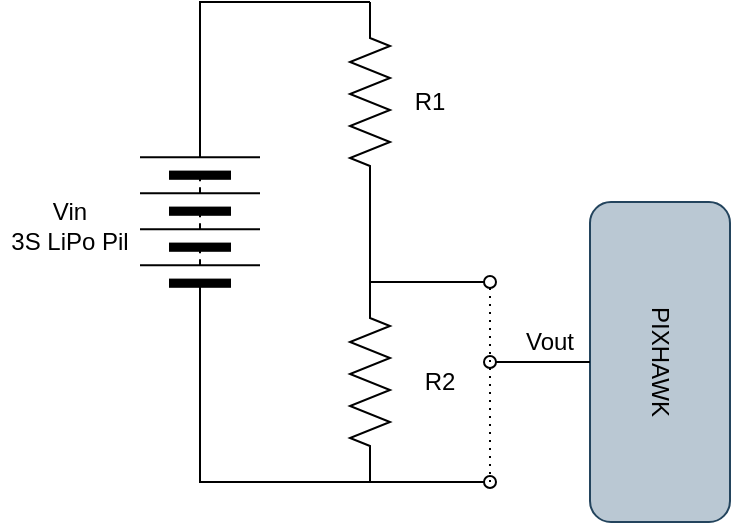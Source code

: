 <mxfile version="14.5.10" type="github">
  <diagram id="Iti2mCT5Af4c9H2t6gtc" name="Page-1">
    <mxGraphModel dx="998" dy="548" grid="1" gridSize="10" guides="1" tooltips="1" connect="1" arrows="1" fold="1" page="1" pageScale="1" pageWidth="827" pageHeight="1169" math="0" shadow="0">
      <root>
        <mxCell id="0" />
        <mxCell id="1" parent="0" />
        <mxCell id="HToAK4ubtSJy5c14UDUK-1" value="" style="pointerEvents=1;verticalLabelPosition=bottom;shadow=0;dashed=0;align=center;html=1;verticalAlign=top;shape=mxgraph.electrical.miscellaneous.batteryStack;rotation=-90;" vertex="1" parent="1">
          <mxGeometry x="85" y="180" width="100" height="60" as="geometry" />
        </mxCell>
        <mxCell id="HToAK4ubtSJy5c14UDUK-2" value="3S LiPo Pil" style="text;html=1;strokeColor=none;fillColor=none;align=center;verticalAlign=middle;whiteSpace=wrap;rounded=0;" vertex="1" parent="1">
          <mxGeometry x="35" y="215" width="70" height="10" as="geometry" />
        </mxCell>
        <mxCell id="HToAK4ubtSJy5c14UDUK-3" value="" style="pointerEvents=1;verticalLabelPosition=bottom;shadow=0;dashed=0;align=center;html=1;verticalAlign=top;shape=mxgraph.electrical.resistors.resistor_2;rotation=-90;" vertex="1" parent="1">
          <mxGeometry x="170" y="140" width="100" height="20" as="geometry" />
        </mxCell>
        <mxCell id="HToAK4ubtSJy5c14UDUK-4" value="" style="pointerEvents=1;verticalLabelPosition=bottom;shadow=0;dashed=0;align=center;html=1;verticalAlign=top;shape=mxgraph.electrical.resistors.resistor_2;rotation=-90;" vertex="1" parent="1">
          <mxGeometry x="170" y="280" width="100" height="20" as="geometry" />
        </mxCell>
        <mxCell id="HToAK4ubtSJy5c14UDUK-5" value="R1" style="text;html=1;strokeColor=none;fillColor=none;align=center;verticalAlign=middle;whiteSpace=wrap;rounded=0;" vertex="1" parent="1">
          <mxGeometry x="230" y="140" width="40" height="20" as="geometry" />
        </mxCell>
        <mxCell id="HToAK4ubtSJy5c14UDUK-6" value="R2" style="text;html=1;strokeColor=none;fillColor=none;align=center;verticalAlign=middle;whiteSpace=wrap;rounded=0;" vertex="1" parent="1">
          <mxGeometry x="235" y="280" width="40" height="20" as="geometry" />
        </mxCell>
        <mxCell id="HToAK4ubtSJy5c14UDUK-7" value="Vin" style="text;html=1;strokeColor=none;fillColor=none;align=center;verticalAlign=middle;whiteSpace=wrap;rounded=0;" vertex="1" parent="1">
          <mxGeometry x="50" y="195" width="40" height="20" as="geometry" />
        </mxCell>
        <mxCell id="HToAK4ubtSJy5c14UDUK-8" value="" style="endArrow=none;html=1;exitX=0;exitY=0.5;exitDx=0;exitDy=0;exitPerimeter=0;entryX=0;entryY=0.5;entryDx=0;entryDy=0;rounded=0;" edge="1" parent="1" source="HToAK4ubtSJy5c14UDUK-4" target="HToAK4ubtSJy5c14UDUK-1">
          <mxGeometry width="50" height="50" relative="1" as="geometry">
            <mxPoint x="445" y="290" as="sourcePoint" />
            <mxPoint x="495" y="240" as="targetPoint" />
            <Array as="points">
              <mxPoint x="135" y="340" />
            </Array>
          </mxGeometry>
        </mxCell>
        <mxCell id="HToAK4ubtSJy5c14UDUK-9" value="" style="endArrow=none;html=1;exitX=1;exitY=0.5;exitDx=0;exitDy=0;entryX=1;entryY=0.5;entryDx=0;entryDy=0;entryPerimeter=0;rounded=0;" edge="1" parent="1" source="HToAK4ubtSJy5c14UDUK-1" target="HToAK4ubtSJy5c14UDUK-3">
          <mxGeometry width="50" height="50" relative="1" as="geometry">
            <mxPoint x="445" y="290" as="sourcePoint" />
            <mxPoint x="495" y="240" as="targetPoint" />
            <Array as="points">
              <mxPoint x="135" y="100" />
            </Array>
          </mxGeometry>
        </mxCell>
        <mxCell id="HToAK4ubtSJy5c14UDUK-10" value="" style="endArrow=none;html=1;exitX=1;exitY=0.5;exitDx=0;exitDy=0;exitPerimeter=0;entryX=0;entryY=0.5;entryDx=0;entryDy=0;entryPerimeter=0;" edge="1" parent="1" source="HToAK4ubtSJy5c14UDUK-4" target="HToAK4ubtSJy5c14UDUK-3">
          <mxGeometry width="50" height="50" relative="1" as="geometry">
            <mxPoint x="340" y="290" as="sourcePoint" />
            <mxPoint x="390" y="240" as="targetPoint" />
          </mxGeometry>
        </mxCell>
        <mxCell id="HToAK4ubtSJy5c14UDUK-11" value="" style="endArrow=oval;html=1;endFill=0;" edge="1" parent="1">
          <mxGeometry width="50" height="50" relative="1" as="geometry">
            <mxPoint x="220" y="240" as="sourcePoint" />
            <mxPoint x="280" y="240" as="targetPoint" />
          </mxGeometry>
        </mxCell>
        <mxCell id="HToAK4ubtSJy5c14UDUK-12" value="" style="endArrow=oval;html=1;exitX=0;exitY=0.5;exitDx=0;exitDy=0;exitPerimeter=0;endFill=0;" edge="1" parent="1" source="HToAK4ubtSJy5c14UDUK-4">
          <mxGeometry width="50" height="50" relative="1" as="geometry">
            <mxPoint x="390" y="290" as="sourcePoint" />
            <mxPoint x="280" y="340" as="targetPoint" />
          </mxGeometry>
        </mxCell>
        <mxCell id="HToAK4ubtSJy5c14UDUK-13" value="PIXHAWK" style="rounded=1;whiteSpace=wrap;html=1;rotation=90;fillColor=#bac8d3;strokeColor=#23445d;" vertex="1" parent="1">
          <mxGeometry x="285" y="245" width="160" height="70" as="geometry" />
        </mxCell>
        <mxCell id="HToAK4ubtSJy5c14UDUK-15" value="" style="endArrow=none;dashed=1;html=1;dashPattern=1 3;strokeWidth=1;rounded=0;" edge="1" parent="1">
          <mxGeometry width="50" height="50" relative="1" as="geometry">
            <mxPoint x="280" y="340" as="sourcePoint" />
            <mxPoint x="280" y="240" as="targetPoint" />
          </mxGeometry>
        </mxCell>
        <mxCell id="HToAK4ubtSJy5c14UDUK-16" value="Vout" style="text;html=1;strokeColor=none;fillColor=none;align=center;verticalAlign=middle;whiteSpace=wrap;rounded=0;" vertex="1" parent="1">
          <mxGeometry x="290" y="260" width="40" height="20" as="geometry" />
        </mxCell>
        <mxCell id="HToAK4ubtSJy5c14UDUK-18" value="" style="endArrow=none;html=1;strokeWidth=1;entryX=0.5;entryY=1;entryDx=0;entryDy=0;endFill=0;startArrow=oval;startFill=0;" edge="1" parent="1" target="HToAK4ubtSJy5c14UDUK-13">
          <mxGeometry width="50" height="50" relative="1" as="geometry">
            <mxPoint x="280" y="280" as="sourcePoint" />
            <mxPoint x="400" y="240" as="targetPoint" />
          </mxGeometry>
        </mxCell>
      </root>
    </mxGraphModel>
  </diagram>
</mxfile>
